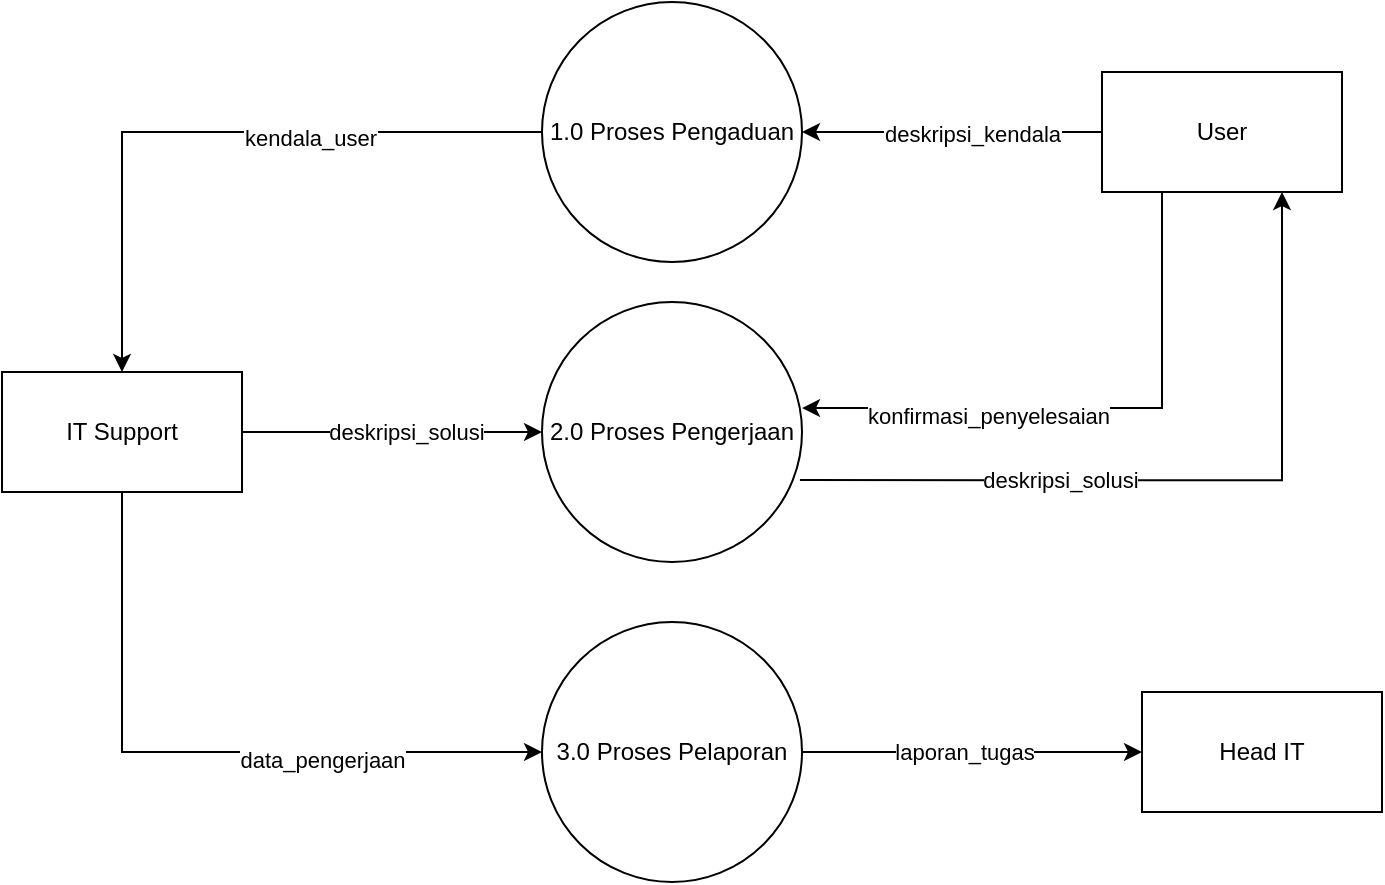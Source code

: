 <mxfile version="24.7.8">
  <diagram name="Page-1" id="wES4_EtrtxTQH2TGF9Eh">
    <mxGraphModel dx="1434" dy="738" grid="1" gridSize="10" guides="1" tooltips="1" connect="1" arrows="1" fold="1" page="1" pageScale="1" pageWidth="1100" pageHeight="850" math="0" shadow="0">
      <root>
        <mxCell id="0" />
        <mxCell id="1" parent="0" />
        <mxCell id="kcBWBWOhUb0BkIQ40z4R-11" style="edgeStyle=orthogonalEdgeStyle;rounded=0;orthogonalLoop=1;jettySize=auto;html=1;exitX=0;exitY=0.5;exitDx=0;exitDy=0;entryX=0.5;entryY=0;entryDx=0;entryDy=0;" edge="1" parent="1" source="kcBWBWOhUb0BkIQ40z4R-1" target="kcBWBWOhUb0BkIQ40z4R-2">
          <mxGeometry relative="1" as="geometry" />
        </mxCell>
        <mxCell id="kcBWBWOhUb0BkIQ40z4R-14" value="kendala_user" style="edgeLabel;html=1;align=center;verticalAlign=middle;resizable=0;points=[];" vertex="1" connectable="0" parent="kcBWBWOhUb0BkIQ40z4R-11">
          <mxGeometry x="-0.297" y="3" relative="1" as="geometry">
            <mxPoint as="offset" />
          </mxGeometry>
        </mxCell>
        <mxCell id="kcBWBWOhUb0BkIQ40z4R-1" value="1.0 Proses Pengaduan" style="ellipse;whiteSpace=wrap;html=1;aspect=fixed;" vertex="1" parent="1">
          <mxGeometry x="500" y="160" width="130" height="130" as="geometry" />
        </mxCell>
        <mxCell id="kcBWBWOhUb0BkIQ40z4R-12" style="edgeStyle=orthogonalEdgeStyle;rounded=0;orthogonalLoop=1;jettySize=auto;html=1;exitX=1;exitY=0.5;exitDx=0;exitDy=0;entryX=0;entryY=0.5;entryDx=0;entryDy=0;" edge="1" parent="1" source="kcBWBWOhUb0BkIQ40z4R-2" target="kcBWBWOhUb0BkIQ40z4R-3">
          <mxGeometry relative="1" as="geometry" />
        </mxCell>
        <mxCell id="kcBWBWOhUb0BkIQ40z4R-15" value="deskripsi_solusi" style="edgeLabel;html=1;align=center;verticalAlign=middle;resizable=0;points=[];" vertex="1" connectable="0" parent="kcBWBWOhUb0BkIQ40z4R-12">
          <mxGeometry x="0.093" relative="1" as="geometry">
            <mxPoint as="offset" />
          </mxGeometry>
        </mxCell>
        <mxCell id="kcBWBWOhUb0BkIQ40z4R-13" style="edgeStyle=orthogonalEdgeStyle;rounded=0;orthogonalLoop=1;jettySize=auto;html=1;exitX=0.5;exitY=1;exitDx=0;exitDy=0;entryX=0;entryY=0.5;entryDx=0;entryDy=0;" edge="1" parent="1" source="kcBWBWOhUb0BkIQ40z4R-2" target="kcBWBWOhUb0BkIQ40z4R-4">
          <mxGeometry relative="1" as="geometry" />
        </mxCell>
        <mxCell id="kcBWBWOhUb0BkIQ40z4R-21" value="data_pengerjaan" style="edgeLabel;html=1;align=center;verticalAlign=middle;resizable=0;points=[];" vertex="1" connectable="0" parent="kcBWBWOhUb0BkIQ40z4R-13">
          <mxGeometry x="0.647" y="-4" relative="1" as="geometry">
            <mxPoint x="-50" as="offset" />
          </mxGeometry>
        </mxCell>
        <mxCell id="kcBWBWOhUb0BkIQ40z4R-2" value="IT Support" style="rounded=0;whiteSpace=wrap;html=1;" vertex="1" parent="1">
          <mxGeometry x="230" y="345" width="120" height="60" as="geometry" />
        </mxCell>
        <mxCell id="kcBWBWOhUb0BkIQ40z4R-10" style="edgeStyle=orthogonalEdgeStyle;rounded=0;orthogonalLoop=1;jettySize=auto;html=1;exitX=0.992;exitY=0.685;exitDx=0;exitDy=0;entryX=0.75;entryY=1;entryDx=0;entryDy=0;exitPerimeter=0;" edge="1" parent="1" source="kcBWBWOhUb0BkIQ40z4R-3" target="kcBWBWOhUb0BkIQ40z4R-5">
          <mxGeometry relative="1" as="geometry" />
        </mxCell>
        <mxCell id="kcBWBWOhUb0BkIQ40z4R-17" value="deskripsi_solusi" style="edgeLabel;html=1;align=center;verticalAlign=middle;resizable=0;points=[];" vertex="1" connectable="0" parent="kcBWBWOhUb0BkIQ40z4R-10">
          <mxGeometry x="-0.327" relative="1" as="geometry">
            <mxPoint as="offset" />
          </mxGeometry>
        </mxCell>
        <mxCell id="kcBWBWOhUb0BkIQ40z4R-3" value="2.0 Proses Pengerjaan" style="ellipse;whiteSpace=wrap;html=1;aspect=fixed;" vertex="1" parent="1">
          <mxGeometry x="500" y="310" width="130" height="130" as="geometry" />
        </mxCell>
        <mxCell id="kcBWBWOhUb0BkIQ40z4R-7" style="edgeStyle=orthogonalEdgeStyle;rounded=0;orthogonalLoop=1;jettySize=auto;html=1;entryX=0;entryY=0.5;entryDx=0;entryDy=0;" edge="1" parent="1" source="kcBWBWOhUb0BkIQ40z4R-4" target="kcBWBWOhUb0BkIQ40z4R-6">
          <mxGeometry relative="1" as="geometry" />
        </mxCell>
        <mxCell id="kcBWBWOhUb0BkIQ40z4R-8" value="laporan_tugas" style="edgeLabel;html=1;align=center;verticalAlign=middle;resizable=0;points=[];" vertex="1" connectable="0" parent="kcBWBWOhUb0BkIQ40z4R-7">
          <mxGeometry x="-0.047" relative="1" as="geometry">
            <mxPoint as="offset" />
          </mxGeometry>
        </mxCell>
        <mxCell id="kcBWBWOhUb0BkIQ40z4R-4" value="3.0 Proses Pelaporan" style="ellipse;whiteSpace=wrap;html=1;aspect=fixed;" vertex="1" parent="1">
          <mxGeometry x="500" y="470" width="130" height="130" as="geometry" />
        </mxCell>
        <mxCell id="kcBWBWOhUb0BkIQ40z4R-9" style="edgeStyle=orthogonalEdgeStyle;rounded=0;orthogonalLoop=1;jettySize=auto;html=1;entryX=1;entryY=0.5;entryDx=0;entryDy=0;" edge="1" parent="1" source="kcBWBWOhUb0BkIQ40z4R-5" target="kcBWBWOhUb0BkIQ40z4R-1">
          <mxGeometry relative="1" as="geometry" />
        </mxCell>
        <mxCell id="kcBWBWOhUb0BkIQ40z4R-16" value="deskripsi_kendala" style="edgeLabel;html=1;align=center;verticalAlign=middle;resizable=0;points=[];" vertex="1" connectable="0" parent="kcBWBWOhUb0BkIQ40z4R-9">
          <mxGeometry x="-0.133" y="1" relative="1" as="geometry">
            <mxPoint as="offset" />
          </mxGeometry>
        </mxCell>
        <mxCell id="kcBWBWOhUb0BkIQ40z4R-18" style="edgeStyle=orthogonalEdgeStyle;rounded=0;orthogonalLoop=1;jettySize=auto;html=1;exitX=0.25;exitY=1;exitDx=0;exitDy=0;entryX=1;entryY=0.408;entryDx=0;entryDy=0;entryPerimeter=0;" edge="1" parent="1" source="kcBWBWOhUb0BkIQ40z4R-5" target="kcBWBWOhUb0BkIQ40z4R-3">
          <mxGeometry relative="1" as="geometry" />
        </mxCell>
        <mxCell id="kcBWBWOhUb0BkIQ40z4R-19" value="Text" style="edgeLabel;html=1;align=center;verticalAlign=middle;resizable=0;points=[];" vertex="1" connectable="0" parent="kcBWBWOhUb0BkIQ40z4R-18">
          <mxGeometry x="0.347" y="2" relative="1" as="geometry">
            <mxPoint as="offset" />
          </mxGeometry>
        </mxCell>
        <mxCell id="kcBWBWOhUb0BkIQ40z4R-20" value="konfirmasi_penyelesaian" style="edgeLabel;html=1;align=center;verticalAlign=middle;resizable=0;points=[];" vertex="1" connectable="0" parent="kcBWBWOhUb0BkIQ40z4R-18">
          <mxGeometry x="0.354" y="4" relative="1" as="geometry">
            <mxPoint as="offset" />
          </mxGeometry>
        </mxCell>
        <mxCell id="kcBWBWOhUb0BkIQ40z4R-5" value="User" style="rounded=0;whiteSpace=wrap;html=1;" vertex="1" parent="1">
          <mxGeometry x="780" y="195" width="120" height="60" as="geometry" />
        </mxCell>
        <mxCell id="kcBWBWOhUb0BkIQ40z4R-6" value="Head IT" style="rounded=0;whiteSpace=wrap;html=1;" vertex="1" parent="1">
          <mxGeometry x="800" y="505" width="120" height="60" as="geometry" />
        </mxCell>
      </root>
    </mxGraphModel>
  </diagram>
</mxfile>
